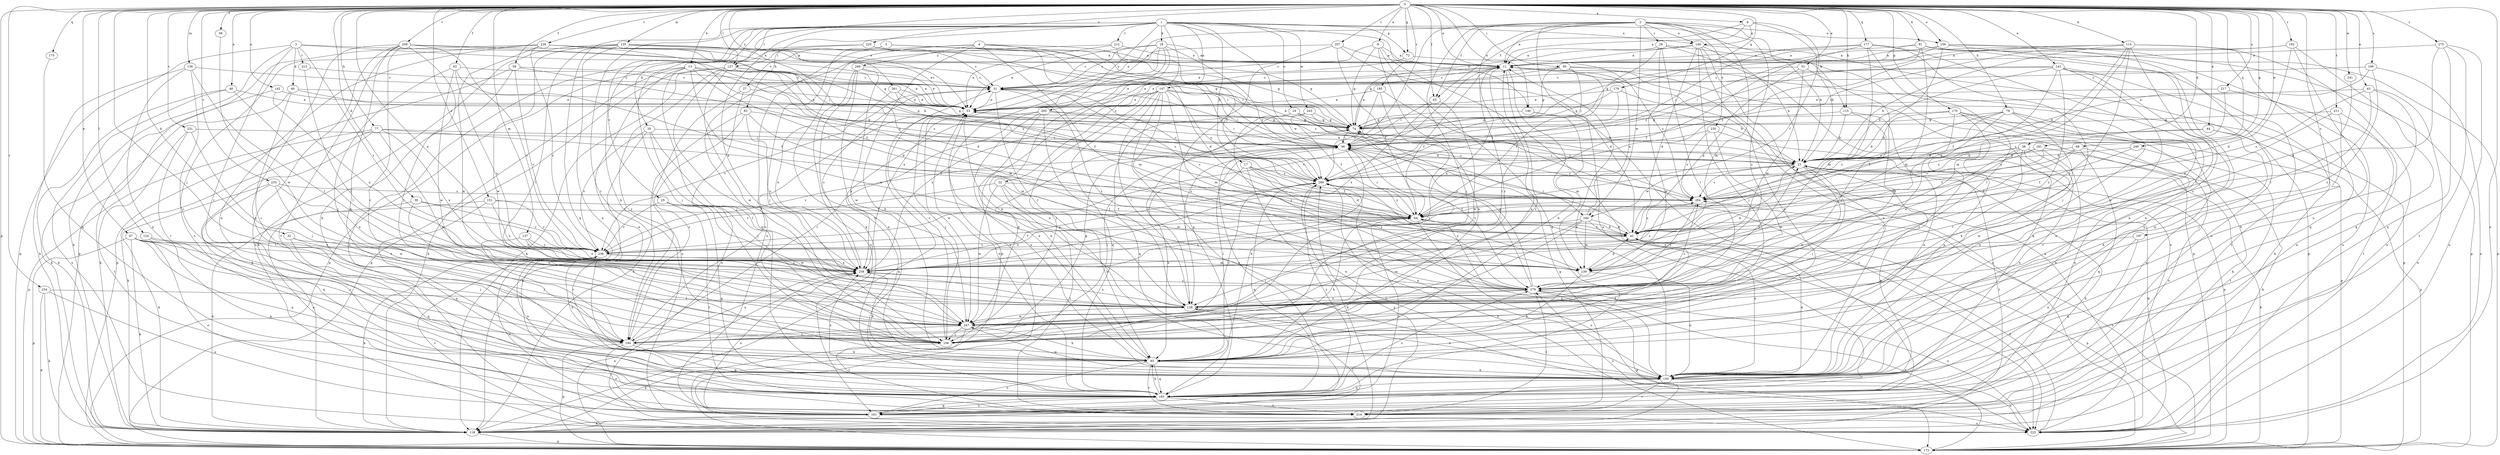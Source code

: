 strict digraph  {
0;
1;
2;
3;
4;
5;
6;
8;
11;
13;
17;
18;
20;
21;
22;
24;
25;
26;
27;
31;
32;
38;
39;
40;
42;
43;
44;
47;
48;
51;
53;
58;
59;
62;
63;
64;
68;
72;
74;
77;
78;
81;
83;
85;
95;
96;
106;
114;
115;
118;
124;
127;
128;
135;
137;
138;
139;
141;
142;
146;
147;
149;
150;
151;
156;
161;
170;
172;
175;
177;
179;
181;
183;
185;
192;
194;
197;
199;
204;
207;
208;
211;
212;
213;
214;
217;
220;
225;
228;
231;
233;
234;
235;
236;
240;
241;
245;
246;
247;
258;
261;
265;
266;
269;
275;
279;
0 -> 6  [label=a];
0 -> 8  [label=a];
0 -> 11  [label=a];
0 -> 13  [label=b];
0 -> 32  [label=d];
0 -> 38  [label=d];
0 -> 39  [label=d];
0 -> 43  [label=e];
0 -> 44  [label=e];
0 -> 47  [label=e];
0 -> 48  [label=e];
0 -> 51  [label=e];
0 -> 53  [label=e];
0 -> 58  [label=f];
0 -> 59  [label=f];
0 -> 62  [label=f];
0 -> 63  [label=f];
0 -> 68  [label=g];
0 -> 72  [label=g];
0 -> 77  [label=h];
0 -> 78  [label=h];
0 -> 81  [label=h];
0 -> 95  [label=i];
0 -> 106  [label=j];
0 -> 114  [label=k];
0 -> 115  [label=k];
0 -> 124  [label=l];
0 -> 127  [label=l];
0 -> 135  [label=m];
0 -> 137  [label=m];
0 -> 138  [label=m];
0 -> 141  [label=n];
0 -> 142  [label=n];
0 -> 146  [label=n];
0 -> 151  [label=o];
0 -> 156  [label=o];
0 -> 170  [label=p];
0 -> 172  [label=p];
0 -> 175  [label=q];
0 -> 177  [label=q];
0 -> 179  [label=q];
0 -> 181  [label=q];
0 -> 185  [label=r];
0 -> 192  [label=r];
0 -> 197  [label=s];
0 -> 199  [label=s];
0 -> 207  [label=t];
0 -> 208  [label=t];
0 -> 211  [label=t];
0 -> 217  [label=u];
0 -> 220  [label=u];
0 -> 225  [label=u];
0 -> 228  [label=v];
0 -> 231  [label=v];
0 -> 233  [label=v];
0 -> 234  [label=v];
0 -> 240  [label=w];
0 -> 241  [label=w];
0 -> 258  [label=x];
0 -> 261  [label=y];
0 -> 275  [label=z];
1 -> 17  [label=b];
1 -> 18  [label=b];
1 -> 20  [label=b];
1 -> 22  [label=c];
1 -> 24  [label=c];
1 -> 25  [label=c];
1 -> 72  [label=g];
1 -> 83  [label=h];
1 -> 85  [label=h];
1 -> 115  [label=k];
1 -> 127  [label=l];
1 -> 146  [label=n];
1 -> 147  [label=n];
1 -> 149  [label=n];
1 -> 183  [label=q];
1 -> 194  [label=r];
1 -> 212  [label=t];
1 -> 245  [label=w];
1 -> 246  [label=w];
1 -> 258  [label=x];
1 -> 265  [label=y];
2 -> 11  [label=a];
2 -> 21  [label=b];
2 -> 26  [label=c];
2 -> 53  [label=e];
2 -> 63  [label=f];
2 -> 96  [label=i];
2 -> 106  [label=j];
2 -> 139  [label=m];
2 -> 149  [label=n];
2 -> 156  [label=o];
2 -> 161  [label=o];
2 -> 194  [label=r];
2 -> 235  [label=v];
2 -> 246  [label=w];
2 -> 279  [label=z];
3 -> 40  [label=d];
3 -> 74  [label=g];
3 -> 118  [label=k];
3 -> 172  [label=p];
3 -> 194  [label=r];
3 -> 204  [label=s];
3 -> 213  [label=t];
3 -> 236  [label=v];
4 -> 42  [label=d];
4 -> 74  [label=g];
4 -> 85  [label=h];
4 -> 139  [label=m];
4 -> 161  [label=o];
4 -> 183  [label=q];
4 -> 266  [label=y];
4 -> 269  [label=y];
5 -> 21  [label=b];
5 -> 27  [label=c];
5 -> 74  [label=g];
5 -> 96  [label=i];
5 -> 106  [label=j];
5 -> 127  [label=l];
6 -> 11  [label=a];
6 -> 21  [label=b];
6 -> 63  [label=f];
6 -> 64  [label=f];
6 -> 149  [label=n];
8 -> 11  [label=a];
8 -> 31  [label=c];
8 -> 74  [label=g];
8 -> 85  [label=h];
8 -> 183  [label=q];
8 -> 225  [label=u];
11 -> 31  [label=c];
11 -> 53  [label=e];
11 -> 64  [label=f];
11 -> 85  [label=h];
11 -> 128  [label=l];
11 -> 194  [label=r];
11 -> 236  [label=v];
11 -> 258  [label=x];
13 -> 31  [label=c];
13 -> 42  [label=d];
13 -> 53  [label=e];
13 -> 106  [label=j];
13 -> 118  [label=k];
13 -> 150  [label=n];
13 -> 172  [label=p];
13 -> 269  [label=y];
13 -> 279  [label=z];
17 -> 42  [label=d];
17 -> 64  [label=f];
17 -> 85  [label=h];
17 -> 150  [label=n];
17 -> 269  [label=y];
17 -> 279  [label=z];
18 -> 11  [label=a];
18 -> 31  [label=c];
18 -> 53  [label=e];
18 -> 150  [label=n];
18 -> 172  [label=p];
18 -> 225  [label=u];
18 -> 258  [label=x];
18 -> 269  [label=y];
20 -> 96  [label=i];
20 -> 106  [label=j];
20 -> 118  [label=k];
20 -> 128  [label=l];
20 -> 236  [label=v];
21 -> 31  [label=c];
21 -> 53  [label=e];
21 -> 96  [label=i];
21 -> 106  [label=j];
21 -> 183  [label=q];
21 -> 204  [label=s];
21 -> 214  [label=t];
21 -> 246  [label=w];
21 -> 247  [label=w];
21 -> 269  [label=y];
22 -> 85  [label=h];
22 -> 139  [label=m];
22 -> 204  [label=s];
22 -> 214  [label=t];
22 -> 236  [label=v];
22 -> 247  [label=w];
24 -> 21  [label=b];
24 -> 74  [label=g];
24 -> 183  [label=q];
24 -> 204  [label=s];
24 -> 279  [label=z];
25 -> 64  [label=f];
25 -> 183  [label=q];
25 -> 214  [label=t];
25 -> 236  [label=v];
25 -> 247  [label=w];
26 -> 11  [label=a];
26 -> 128  [label=l];
26 -> 172  [label=p];
26 -> 225  [label=u];
26 -> 247  [label=w];
26 -> 269  [label=y];
27 -> 53  [label=e];
27 -> 161  [label=o];
27 -> 225  [label=u];
31 -> 53  [label=e];
31 -> 128  [label=l];
31 -> 236  [label=v];
31 -> 279  [label=z];
32 -> 106  [label=j];
32 -> 183  [label=q];
32 -> 236  [label=v];
38 -> 21  [label=b];
38 -> 42  [label=d];
38 -> 128  [label=l];
38 -> 150  [label=n];
38 -> 204  [label=s];
38 -> 247  [label=w];
38 -> 258  [label=x];
38 -> 269  [label=y];
39 -> 64  [label=f];
39 -> 161  [label=o];
39 -> 236  [label=v];
39 -> 247  [label=w];
40 -> 53  [label=e];
40 -> 74  [label=g];
40 -> 118  [label=k];
40 -> 194  [label=r];
42 -> 31  [label=c];
42 -> 64  [label=f];
42 -> 96  [label=i];
42 -> 172  [label=p];
42 -> 204  [label=s];
42 -> 236  [label=v];
43 -> 53  [label=e];
43 -> 85  [label=h];
43 -> 204  [label=s];
43 -> 225  [label=u];
43 -> 279  [label=z];
44 -> 85  [label=h];
44 -> 96  [label=i];
44 -> 172  [label=p];
44 -> 204  [label=s];
47 -> 106  [label=j];
47 -> 118  [label=k];
47 -> 150  [label=n];
47 -> 172  [label=p];
47 -> 194  [label=r];
47 -> 236  [label=v];
47 -> 258  [label=x];
48 -> 53  [label=e];
48 -> 118  [label=k];
48 -> 128  [label=l];
48 -> 225  [label=u];
51 -> 31  [label=c];
51 -> 42  [label=d];
51 -> 128  [label=l];
51 -> 139  [label=m];
53 -> 74  [label=g];
53 -> 106  [label=j];
53 -> 118  [label=k];
53 -> 247  [label=w];
58 -> 247  [label=w];
59 -> 31  [label=c];
59 -> 85  [label=h];
59 -> 172  [label=p];
59 -> 236  [label=v];
59 -> 269  [label=y];
62 -> 31  [label=c];
62 -> 64  [label=f];
62 -> 106  [label=j];
62 -> 247  [label=w];
62 -> 258  [label=x];
63 -> 96  [label=i];
63 -> 247  [label=w];
63 -> 258  [label=x];
64 -> 42  [label=d];
64 -> 85  [label=h];
64 -> 96  [label=i];
64 -> 150  [label=n];
64 -> 161  [label=o];
64 -> 225  [label=u];
64 -> 258  [label=x];
64 -> 269  [label=y];
68 -> 21  [label=b];
68 -> 42  [label=d];
68 -> 161  [label=o];
68 -> 183  [label=q];
68 -> 204  [label=s];
72 -> 53  [label=e];
72 -> 204  [label=s];
74 -> 11  [label=a];
74 -> 96  [label=i];
77 -> 64  [label=f];
77 -> 96  [label=i];
77 -> 118  [label=k];
77 -> 172  [label=p];
77 -> 183  [label=q];
77 -> 247  [label=w];
77 -> 258  [label=x];
78 -> 64  [label=f];
78 -> 74  [label=g];
78 -> 85  [label=h];
78 -> 150  [label=n];
78 -> 161  [label=o];
78 -> 194  [label=r];
78 -> 204  [label=s];
81 -> 11  [label=a];
81 -> 74  [label=g];
81 -> 139  [label=m];
81 -> 161  [label=o];
81 -> 172  [label=p];
81 -> 225  [label=u];
81 -> 269  [label=y];
83 -> 74  [label=g];
83 -> 118  [label=k];
83 -> 139  [label=m];
83 -> 194  [label=r];
83 -> 258  [label=x];
85 -> 42  [label=d];
85 -> 53  [label=e];
85 -> 96  [label=i];
85 -> 150  [label=n];
85 -> 161  [label=o];
85 -> 183  [label=q];
85 -> 214  [label=t];
95 -> 31  [label=c];
95 -> 53  [label=e];
95 -> 64  [label=f];
95 -> 74  [label=g];
95 -> 96  [label=i];
95 -> 172  [label=p];
95 -> 183  [label=q];
96 -> 21  [label=b];
96 -> 85  [label=h];
96 -> 128  [label=l];
96 -> 236  [label=v];
96 -> 279  [label=z];
106 -> 11  [label=a];
106 -> 31  [label=c];
106 -> 74  [label=g];
106 -> 96  [label=i];
106 -> 118  [label=k];
114 -> 11  [label=a];
114 -> 21  [label=b];
114 -> 128  [label=l];
114 -> 139  [label=m];
114 -> 183  [label=q];
114 -> 225  [label=u];
114 -> 236  [label=v];
114 -> 269  [label=y];
114 -> 279  [label=z];
115 -> 21  [label=b];
115 -> 74  [label=g];
115 -> 150  [label=n];
115 -> 279  [label=z];
118 -> 21  [label=b];
118 -> 128  [label=l];
118 -> 172  [label=p];
118 -> 269  [label=y];
118 -> 279  [label=z];
124 -> 161  [label=o];
124 -> 183  [label=q];
124 -> 236  [label=v];
127 -> 31  [label=c];
127 -> 53  [label=e];
127 -> 64  [label=f];
127 -> 106  [label=j];
127 -> 118  [label=k];
127 -> 139  [label=m];
127 -> 172  [label=p];
127 -> 194  [label=r];
127 -> 247  [label=w];
128 -> 53  [label=e];
128 -> 150  [label=n];
128 -> 204  [label=s];
128 -> 247  [label=w];
128 -> 258  [label=x];
128 -> 279  [label=z];
135 -> 11  [label=a];
135 -> 42  [label=d];
135 -> 74  [label=g];
135 -> 118  [label=k];
135 -> 128  [label=l];
135 -> 150  [label=n];
135 -> 247  [label=w];
137 -> 194  [label=r];
137 -> 236  [label=v];
137 -> 258  [label=x];
137 -> 279  [label=z];
138 -> 31  [label=c];
138 -> 118  [label=k];
138 -> 128  [label=l];
138 -> 150  [label=n];
138 -> 194  [label=r];
139 -> 42  [label=d];
139 -> 85  [label=h];
139 -> 150  [label=n];
141 -> 21  [label=b];
141 -> 31  [label=c];
141 -> 53  [label=e];
141 -> 64  [label=f];
141 -> 118  [label=k];
141 -> 150  [label=n];
141 -> 214  [label=t];
141 -> 247  [label=w];
141 -> 279  [label=z];
142 -> 53  [label=e];
142 -> 118  [label=k];
142 -> 258  [label=x];
146 -> 74  [label=g];
146 -> 139  [label=m];
146 -> 161  [label=o];
147 -> 21  [label=b];
147 -> 53  [label=e];
147 -> 96  [label=i];
147 -> 106  [label=j];
147 -> 128  [label=l];
147 -> 139  [label=m];
147 -> 183  [label=q];
147 -> 225  [label=u];
147 -> 258  [label=x];
147 -> 269  [label=y];
147 -> 279  [label=z];
149 -> 11  [label=a];
149 -> 21  [label=b];
149 -> 42  [label=d];
149 -> 74  [label=g];
149 -> 85  [label=h];
149 -> 106  [label=j];
149 -> 150  [label=n];
149 -> 172  [label=p];
150 -> 11  [label=a];
150 -> 42  [label=d];
150 -> 183  [label=q];
150 -> 214  [label=t];
150 -> 225  [label=u];
150 -> 247  [label=w];
150 -> 258  [label=x];
151 -> 64  [label=f];
151 -> 118  [label=k];
151 -> 183  [label=q];
151 -> 236  [label=v];
151 -> 258  [label=x];
156 -> 11  [label=a];
156 -> 42  [label=d];
156 -> 96  [label=i];
156 -> 150  [label=n];
156 -> 172  [label=p];
156 -> 183  [label=q];
161 -> 96  [label=i];
161 -> 118  [label=k];
161 -> 183  [label=q];
161 -> 225  [label=u];
161 -> 258  [label=x];
170 -> 21  [label=b];
170 -> 74  [label=g];
170 -> 106  [label=j];
170 -> 118  [label=k];
170 -> 150  [label=n];
170 -> 161  [label=o];
170 -> 172  [label=p];
172 -> 11  [label=a];
172 -> 21  [label=b];
172 -> 204  [label=s];
172 -> 258  [label=x];
172 -> 269  [label=y];
172 -> 279  [label=z];
175 -> 183  [label=q];
177 -> 11  [label=a];
177 -> 64  [label=f];
177 -> 96  [label=i];
177 -> 106  [label=j];
177 -> 128  [label=l];
177 -> 139  [label=m];
177 -> 150  [label=n];
179 -> 53  [label=e];
179 -> 74  [label=g];
179 -> 150  [label=n];
179 -> 269  [label=y];
181 -> 21  [label=b];
181 -> 64  [label=f];
181 -> 118  [label=k];
181 -> 150  [label=n];
181 -> 269  [label=y];
183 -> 53  [label=e];
183 -> 85  [label=h];
183 -> 161  [label=o];
183 -> 214  [label=t];
183 -> 269  [label=y];
183 -> 279  [label=z];
185 -> 53  [label=e];
185 -> 106  [label=j];
185 -> 225  [label=u];
185 -> 269  [label=y];
192 -> 11  [label=a];
192 -> 42  [label=d];
192 -> 96  [label=i];
192 -> 150  [label=n];
192 -> 183  [label=q];
194 -> 53  [label=e];
194 -> 85  [label=h];
194 -> 161  [label=o];
194 -> 172  [label=p];
194 -> 183  [label=q];
194 -> 258  [label=x];
194 -> 269  [label=y];
197 -> 150  [label=n];
197 -> 183  [label=q];
197 -> 236  [label=v];
199 -> 21  [label=b];
199 -> 31  [label=c];
199 -> 225  [label=u];
199 -> 279  [label=z];
204 -> 64  [label=f];
204 -> 279  [label=z];
207 -> 11  [label=a];
207 -> 31  [label=c];
207 -> 42  [label=d];
207 -> 64  [label=f];
207 -> 183  [label=q];
208 -> 11  [label=a];
208 -> 21  [label=b];
208 -> 85  [label=h];
208 -> 106  [label=j];
208 -> 150  [label=n];
208 -> 194  [label=r];
208 -> 214  [label=t];
208 -> 225  [label=u];
208 -> 236  [label=v];
211 -> 42  [label=d];
211 -> 74  [label=g];
211 -> 106  [label=j];
211 -> 150  [label=n];
212 -> 11  [label=a];
212 -> 53  [label=e];
212 -> 183  [label=q];
212 -> 269  [label=y];
213 -> 31  [label=c];
213 -> 128  [label=l];
214 -> 74  [label=g];
217 -> 53  [label=e];
217 -> 204  [label=s];
217 -> 214  [label=t];
220 -> 11  [label=a];
220 -> 31  [label=c];
220 -> 96  [label=i];
220 -> 106  [label=j];
220 -> 225  [label=u];
225 -> 11  [label=a];
225 -> 21  [label=b];
225 -> 42  [label=d];
225 -> 236  [label=v];
228 -> 11  [label=a];
228 -> 53  [label=e];
228 -> 64  [label=f];
228 -> 96  [label=i];
228 -> 150  [label=n];
228 -> 172  [label=p];
228 -> 214  [label=t];
228 -> 236  [label=v];
228 -> 247  [label=w];
231 -> 96  [label=i];
231 -> 106  [label=j];
231 -> 194  [label=r];
231 -> 214  [label=t];
233 -> 118  [label=k];
233 -> 183  [label=q];
233 -> 204  [label=s];
233 -> 247  [label=w];
233 -> 258  [label=x];
234 -> 118  [label=k];
234 -> 128  [label=l];
234 -> 161  [label=o];
234 -> 172  [label=p];
235 -> 96  [label=i];
235 -> 172  [label=p];
235 -> 204  [label=s];
235 -> 247  [label=w];
236 -> 64  [label=f];
236 -> 85  [label=h];
236 -> 118  [label=k];
236 -> 139  [label=m];
236 -> 150  [label=n];
236 -> 161  [label=o];
236 -> 258  [label=x];
240 -> 21  [label=b];
240 -> 64  [label=f];
240 -> 214  [label=t];
241 -> 42  [label=d];
245 -> 64  [label=f];
245 -> 74  [label=g];
245 -> 128  [label=l];
245 -> 204  [label=s];
246 -> 11  [label=a];
246 -> 42  [label=d];
246 -> 106  [label=j];
246 -> 139  [label=m];
246 -> 150  [label=n];
246 -> 247  [label=w];
246 -> 258  [label=x];
247 -> 74  [label=g];
247 -> 85  [label=h];
247 -> 106  [label=j];
247 -> 194  [label=r];
247 -> 214  [label=t];
258 -> 21  [label=b];
258 -> 31  [label=c];
258 -> 85  [label=h];
258 -> 204  [label=s];
258 -> 269  [label=y];
258 -> 279  [label=z];
261 -> 53  [label=e];
261 -> 74  [label=g];
261 -> 204  [label=s];
261 -> 258  [label=x];
265 -> 74  [label=g];
265 -> 85  [label=h];
265 -> 96  [label=i];
265 -> 128  [label=l];
265 -> 150  [label=n];
265 -> 194  [label=r];
265 -> 258  [label=x];
266 -> 31  [label=c];
266 -> 53  [label=e];
266 -> 85  [label=h];
266 -> 150  [label=n];
266 -> 161  [label=o];
266 -> 247  [label=w];
269 -> 31  [label=c];
269 -> 118  [label=k];
269 -> 150  [label=n];
269 -> 183  [label=q];
269 -> 204  [label=s];
275 -> 11  [label=a];
275 -> 128  [label=l];
275 -> 183  [label=q];
275 -> 214  [label=t];
275 -> 225  [label=u];
279 -> 21  [label=b];
279 -> 74  [label=g];
279 -> 96  [label=i];
279 -> 128  [label=l];
279 -> 172  [label=p];
279 -> 214  [label=t];
279 -> 225  [label=u];
279 -> 269  [label=y];
}
